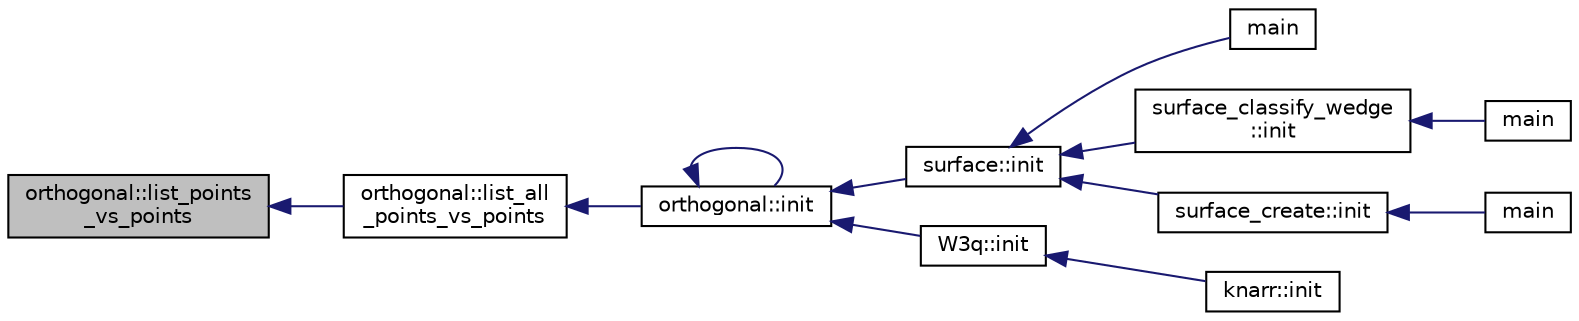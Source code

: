digraph "orthogonal::list_points_vs_points"
{
  edge [fontname="Helvetica",fontsize="10",labelfontname="Helvetica",labelfontsize="10"];
  node [fontname="Helvetica",fontsize="10",shape=record];
  rankdir="LR";
  Node11809 [label="orthogonal::list_points\l_vs_points",height=0.2,width=0.4,color="black", fillcolor="grey75", style="filled", fontcolor="black"];
  Node11809 -> Node11810 [dir="back",color="midnightblue",fontsize="10",style="solid",fontname="Helvetica"];
  Node11810 [label="orthogonal::list_all\l_points_vs_points",height=0.2,width=0.4,color="black", fillcolor="white", style="filled",URL="$d7/daa/classorthogonal.html#aa896de1a55608e15b02df00777ac7ccb"];
  Node11810 -> Node11811 [dir="back",color="midnightblue",fontsize="10",style="solid",fontname="Helvetica"];
  Node11811 [label="orthogonal::init",height=0.2,width=0.4,color="black", fillcolor="white", style="filled",URL="$d7/daa/classorthogonal.html#a8bd53ba30f34ac50889503f0f3ef6deb"];
  Node11811 -> Node11811 [dir="back",color="midnightblue",fontsize="10",style="solid",fontname="Helvetica"];
  Node11811 -> Node11812 [dir="back",color="midnightblue",fontsize="10",style="solid",fontname="Helvetica"];
  Node11812 [label="surface::init",height=0.2,width=0.4,color="black", fillcolor="white", style="filled",URL="$d5/d88/classsurface.html#a90570b0ca6ab02988159f2c40cb27308"];
  Node11812 -> Node11813 [dir="back",color="midnightblue",fontsize="10",style="solid",fontname="Helvetica"];
  Node11813 [label="main",height=0.2,width=0.4,color="black", fillcolor="white", style="filled",URL="$d6/dc3/arc__lifting__main_8_c.html#a217dbf8b442f20279ea00b898af96f52"];
  Node11812 -> Node11814 [dir="back",color="midnightblue",fontsize="10",style="solid",fontname="Helvetica"];
  Node11814 [label="surface_classify_wedge\l::init",height=0.2,width=0.4,color="black", fillcolor="white", style="filled",URL="$d7/d5c/classsurface__classify__wedge.html#a43302106663b307aa8274a5112a7010a"];
  Node11814 -> Node11815 [dir="back",color="midnightblue",fontsize="10",style="solid",fontname="Helvetica"];
  Node11815 [label="main",height=0.2,width=0.4,color="black", fillcolor="white", style="filled",URL="$df/df8/surface__classify_8_c.html#a217dbf8b442f20279ea00b898af96f52"];
  Node11812 -> Node11816 [dir="back",color="midnightblue",fontsize="10",style="solid",fontname="Helvetica"];
  Node11816 [label="surface_create::init",height=0.2,width=0.4,color="black", fillcolor="white", style="filled",URL="$de/da4/classsurface__create.html#ab0db5c12825f778e3caf8aa4da02eb06"];
  Node11816 -> Node11817 [dir="back",color="midnightblue",fontsize="10",style="solid",fontname="Helvetica"];
  Node11817 [label="main",height=0.2,width=0.4,color="black", fillcolor="white", style="filled",URL="$d2/dfa/create__surface__main_8_c.html#a217dbf8b442f20279ea00b898af96f52"];
  Node11811 -> Node11818 [dir="back",color="midnightblue",fontsize="10",style="solid",fontname="Helvetica"];
  Node11818 [label="W3q::init",height=0.2,width=0.4,color="black", fillcolor="white", style="filled",URL="$de/d2c/class_w3q.html#a215fe070895a4915537fcb1bfba4f777"];
  Node11818 -> Node11819 [dir="back",color="midnightblue",fontsize="10",style="solid",fontname="Helvetica"];
  Node11819 [label="knarr::init",height=0.2,width=0.4,color="black", fillcolor="white", style="filled",URL="$d7/de5/classknarr.html#a1e25f28aeec8f316cc0ce81eb89e670e"];
}
